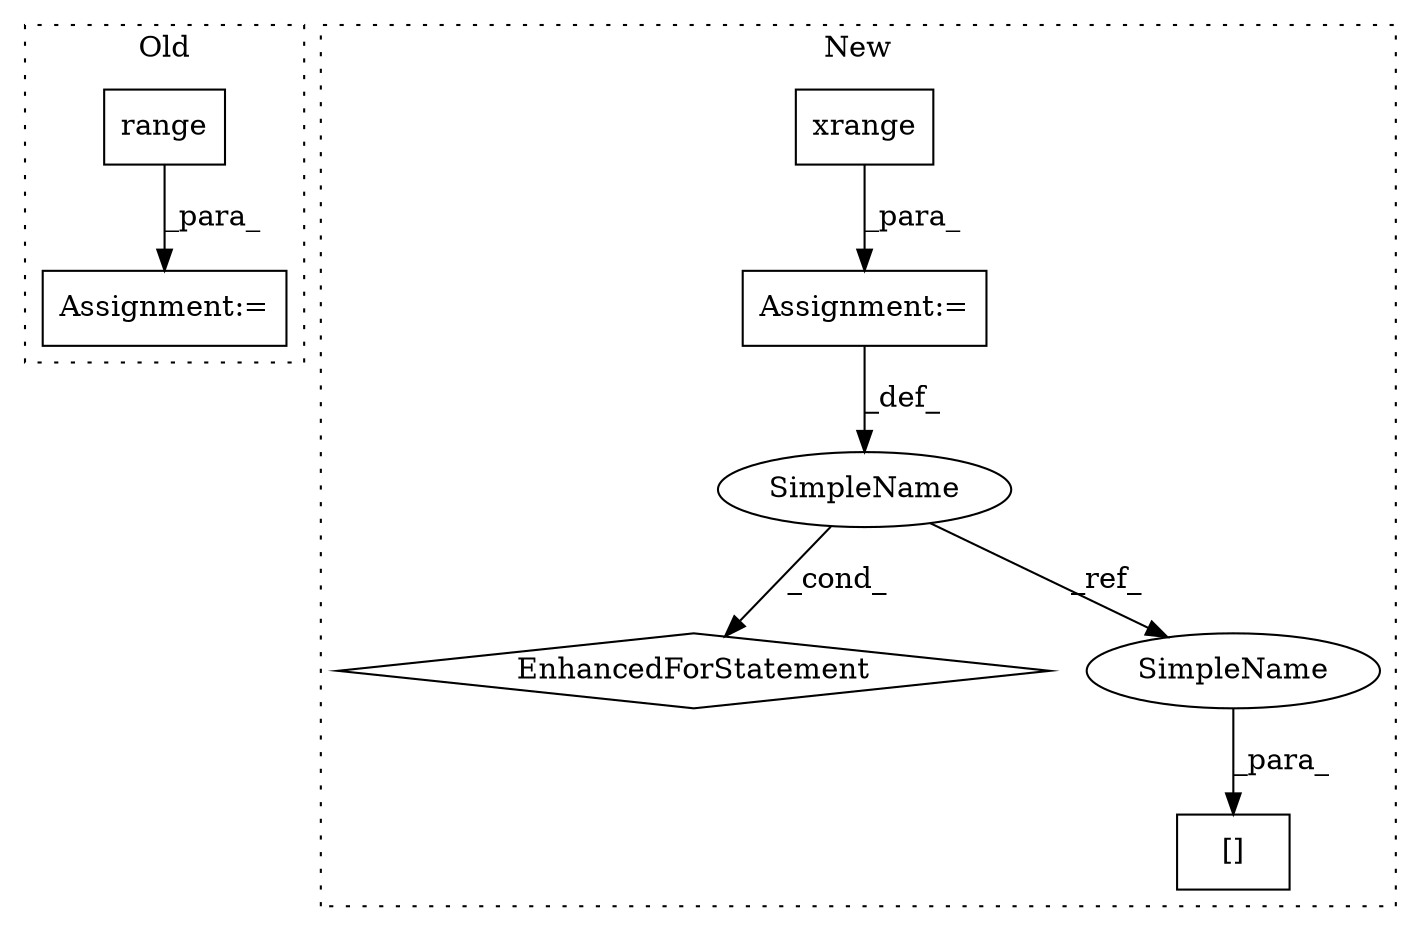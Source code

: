 digraph G {
subgraph cluster0 {
1 [label="range" a="32" s="1720,1746" l="6,1" shape="box"];
7 [label="Assignment:=" a="7" s="1655,1747" l="57,2" shape="box"];
label = "Old";
style="dotted";
}
subgraph cluster1 {
2 [label="xrange" a="32" s="1488,1508" l="7,1" shape="box"];
3 [label="EnhancedForStatement" a="70" s="1544,1634" l="61,2" shape="diamond"];
4 [label="Assignment:=" a="7" s="1427,1509" l="53,2" shape="box"];
5 [label="[]" a="2" s="1648,1656" l="7,1" shape="box"];
6 [label="SimpleName" a="42" s="1609" l="1" shape="ellipse"];
8 [label="SimpleName" a="42" s="1655" l="1" shape="ellipse"];
label = "New";
style="dotted";
}
1 -> 7 [label="_para_"];
2 -> 4 [label="_para_"];
4 -> 6 [label="_def_"];
6 -> 8 [label="_ref_"];
6 -> 3 [label="_cond_"];
8 -> 5 [label="_para_"];
}